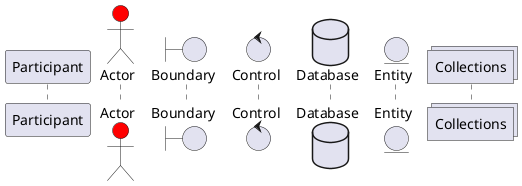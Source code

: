 @startuml Sequence
participant Participant
actor Actor #red
boundary Boundary
control Control
database Database
entity Entity
collections Collections
@enduml